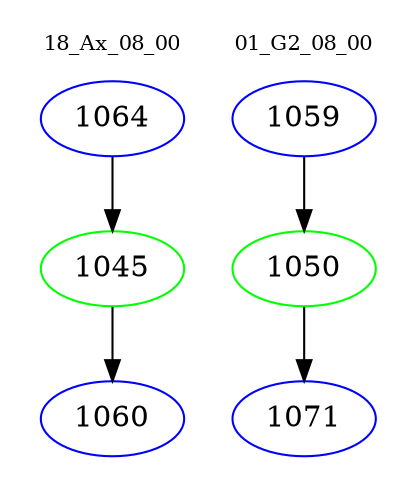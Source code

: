 digraph{
subgraph cluster_0 {
color = white
label = "18_Ax_08_00";
fontsize=10;
T0_1064 [label="1064", color="blue"]
T0_1064 -> T0_1045 [color="black"]
T0_1045 [label="1045", color="green"]
T0_1045 -> T0_1060 [color="black"]
T0_1060 [label="1060", color="blue"]
}
subgraph cluster_1 {
color = white
label = "01_G2_08_00";
fontsize=10;
T1_1059 [label="1059", color="blue"]
T1_1059 -> T1_1050 [color="black"]
T1_1050 [label="1050", color="green"]
T1_1050 -> T1_1071 [color="black"]
T1_1071 [label="1071", color="blue"]
}
}

